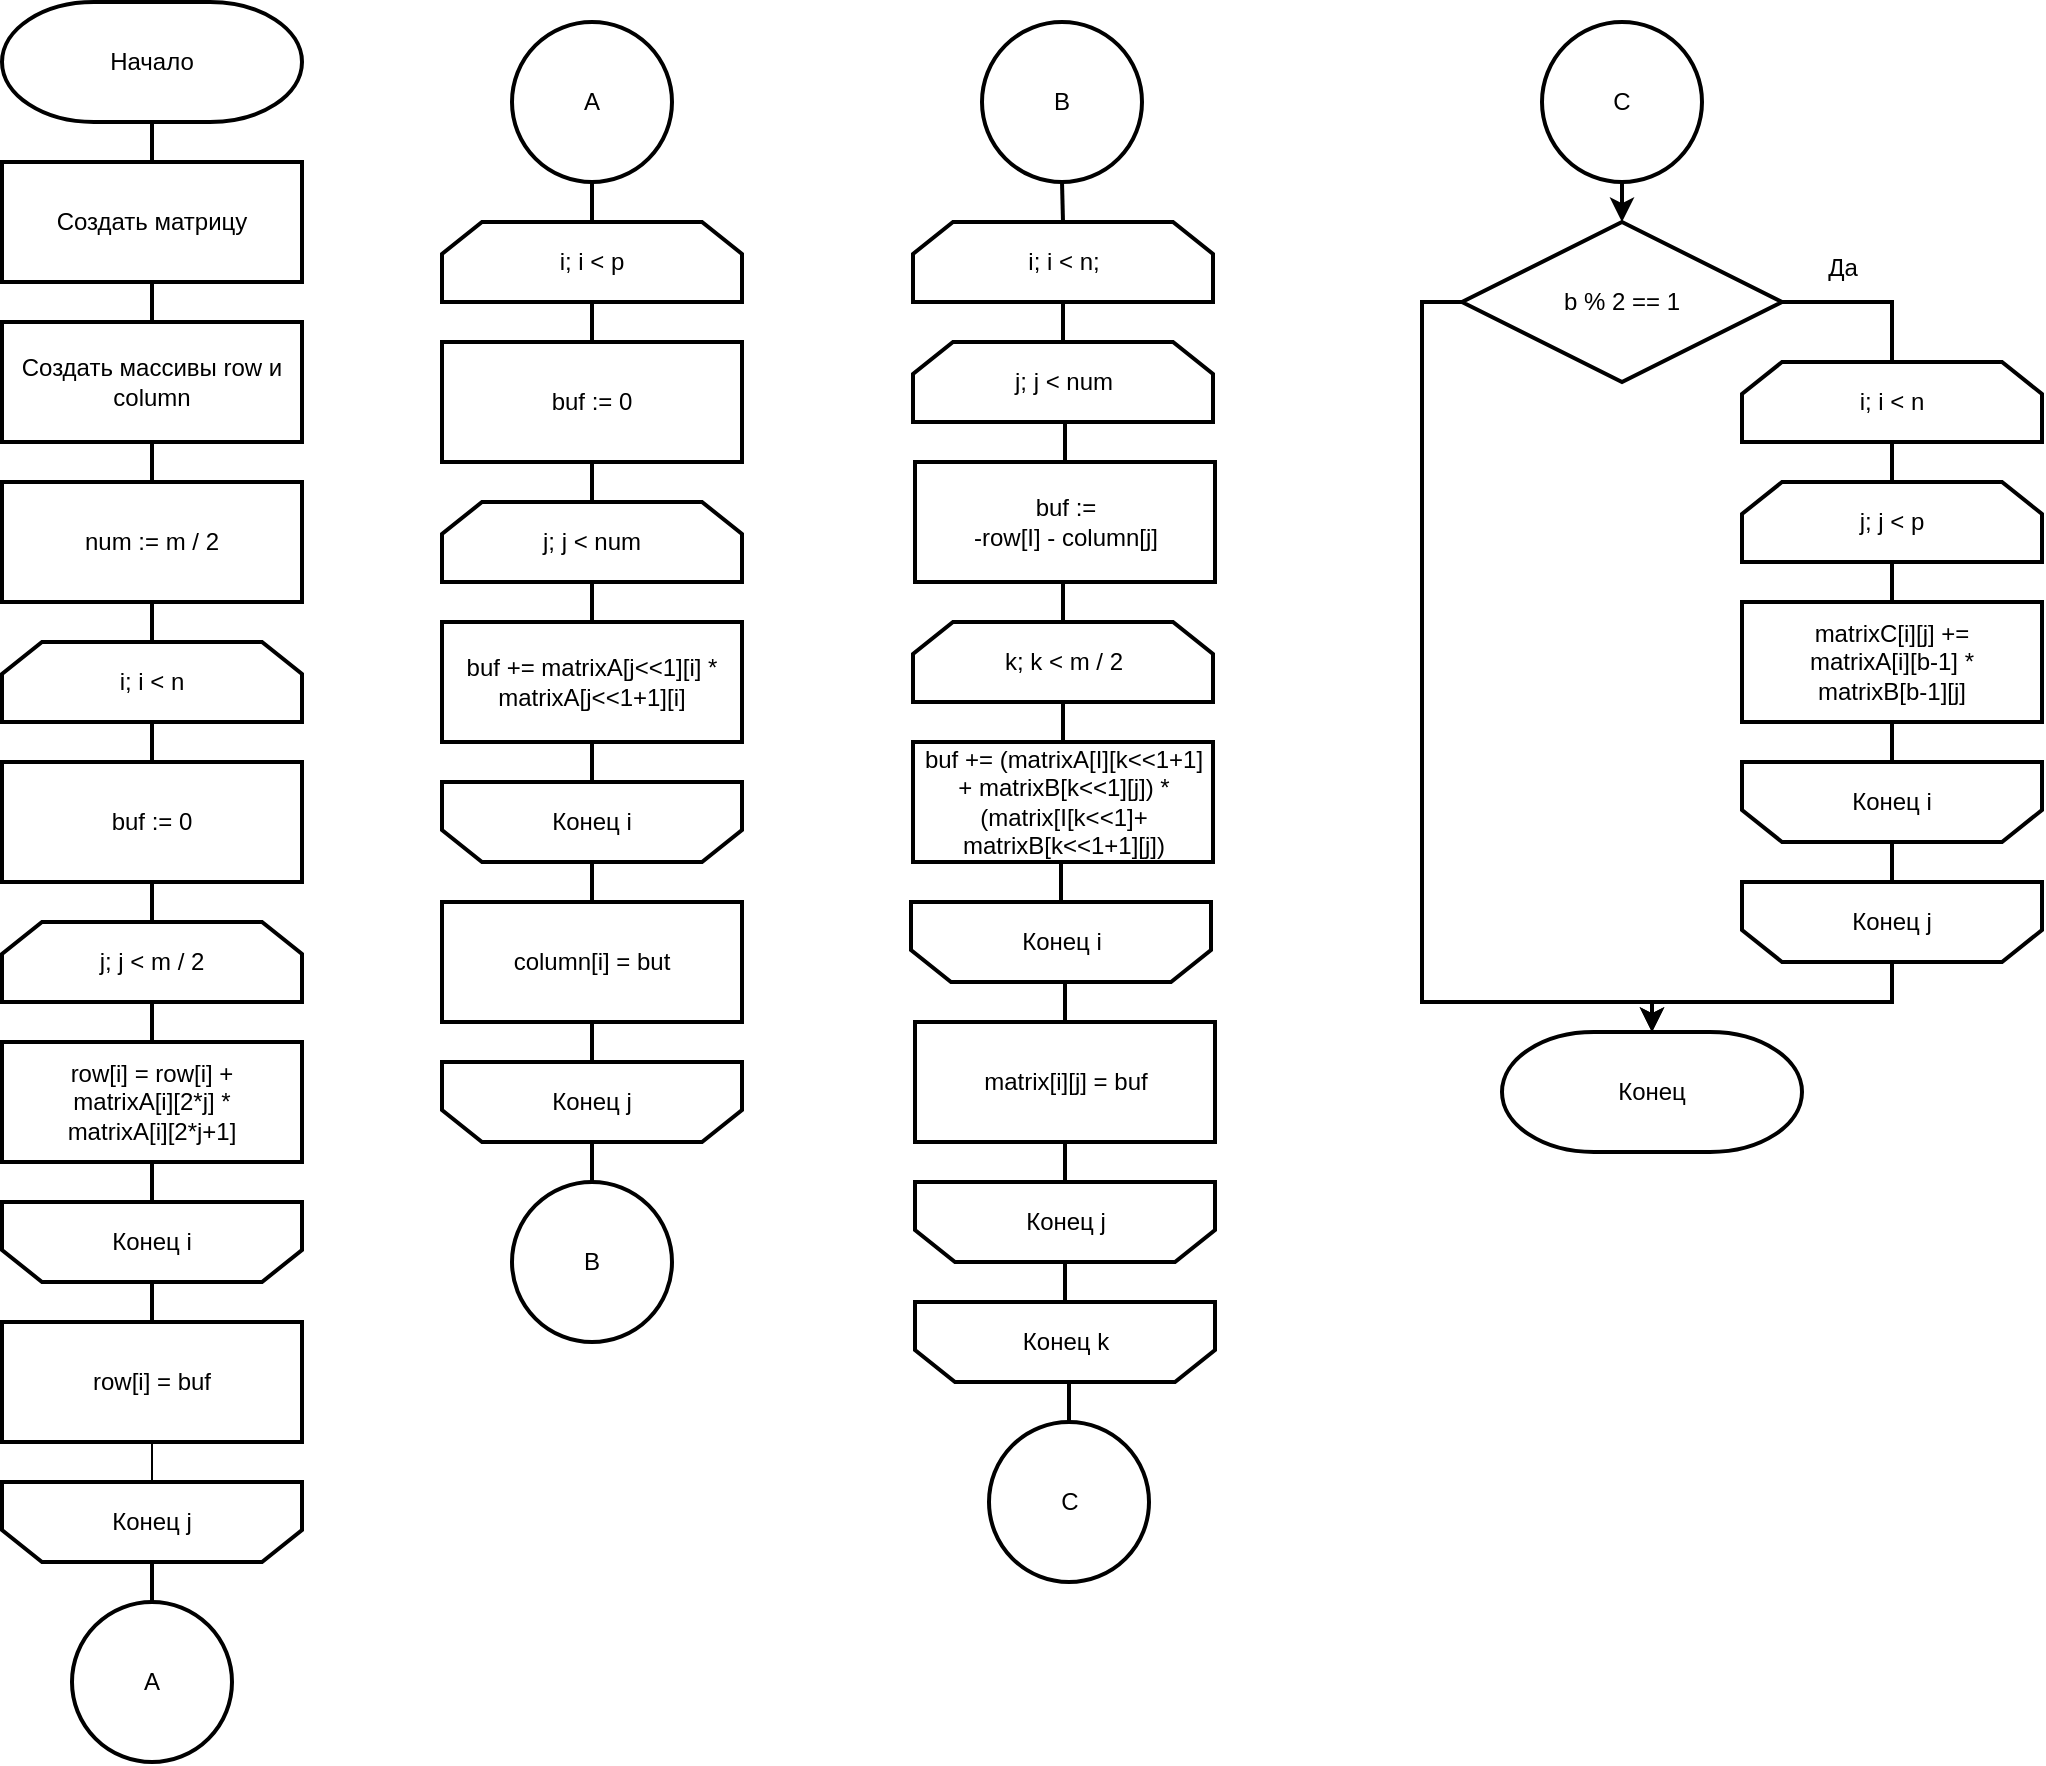 <mxfile version="22.0.4" type="device" pages="2">
  <diagram name="Страница — 1" id="lgNDZ0wdkI5kgA9vRSe-">
    <mxGraphModel dx="1434" dy="827" grid="1" gridSize="10" guides="1" tooltips="1" connect="1" arrows="1" fold="1" page="1" pageScale="1" pageWidth="827" pageHeight="1169" math="0" shadow="0">
      <root>
        <mxCell id="0" />
        <mxCell id="1" parent="0" />
        <mxCell id="uaQCjDi354DGA-Pl37JJ-1" style="edgeStyle=orthogonalEdgeStyle;rounded=0;orthogonalLoop=1;jettySize=auto;html=1;exitX=0.5;exitY=1;exitDx=0;exitDy=0;exitPerimeter=0;entryX=0.5;entryY=0;entryDx=0;entryDy=0;strokeWidth=2;endArrow=none;endFill=0;" parent="1" source="uaQCjDi354DGA-Pl37JJ-2" target="uaQCjDi354DGA-Pl37JJ-4" edge="1">
          <mxGeometry relative="1" as="geometry" />
        </mxCell>
        <mxCell id="uaQCjDi354DGA-Pl37JJ-2" value="Начало" style="strokeWidth=2;html=1;shape=mxgraph.flowchart.terminator;whiteSpace=wrap;" parent="1" vertex="1">
          <mxGeometry x="90" y="80" width="150" height="60" as="geometry" />
        </mxCell>
        <mxCell id="uaQCjDi354DGA-Pl37JJ-3" style="edgeStyle=orthogonalEdgeStyle;rounded=0;orthogonalLoop=1;jettySize=auto;html=1;exitX=0.5;exitY=1;exitDx=0;exitDy=0;entryX=0.5;entryY=0;entryDx=0;entryDy=0;strokeWidth=2;endArrow=none;endFill=0;" parent="1" source="uaQCjDi354DGA-Pl37JJ-4" target="uaQCjDi354DGA-Pl37JJ-6" edge="1">
          <mxGeometry relative="1" as="geometry" />
        </mxCell>
        <mxCell id="uaQCjDi354DGA-Pl37JJ-4" value="Создать матрицу" style="rounded=0;whiteSpace=wrap;html=1;strokeWidth=2;" parent="1" vertex="1">
          <mxGeometry x="90" y="160" width="150" height="60" as="geometry" />
        </mxCell>
        <mxCell id="uaQCjDi354DGA-Pl37JJ-5" style="edgeStyle=orthogonalEdgeStyle;rounded=0;orthogonalLoop=1;jettySize=auto;html=1;exitX=0.5;exitY=1;exitDx=0;exitDy=0;endArrow=none;endFill=0;strokeWidth=2;" parent="1" source="uaQCjDi354DGA-Pl37JJ-6" target="uaQCjDi354DGA-Pl37JJ-64" edge="1">
          <mxGeometry relative="1" as="geometry" />
        </mxCell>
        <mxCell id="uaQCjDi354DGA-Pl37JJ-6" value="Создать массивы row и column" style="rounded=0;whiteSpace=wrap;html=1;strokeWidth=2;" parent="1" vertex="1">
          <mxGeometry x="90" y="240" width="150" height="60" as="geometry" />
        </mxCell>
        <mxCell id="nJ97aB8t-enV-p9hUTF5-1" style="edgeStyle=orthogonalEdgeStyle;rounded=0;orthogonalLoop=1;jettySize=auto;html=1;exitX=0.5;exitY=1;exitDx=0;exitDy=0;strokeWidth=2;endArrow=none;endFill=0;" edge="1" parent="1" source="uaQCjDi354DGA-Pl37JJ-7" target="uaQCjDi354DGA-Pl37JJ-70">
          <mxGeometry relative="1" as="geometry" />
        </mxCell>
        <mxCell id="uaQCjDi354DGA-Pl37JJ-7" value="i; i &amp;lt; n" style="shape=loopLimit;whiteSpace=wrap;html=1;strokeWidth=2;" parent="1" vertex="1">
          <mxGeometry x="90" y="400" width="150" height="40" as="geometry" />
        </mxCell>
        <mxCell id="uaQCjDi354DGA-Pl37JJ-8" style="edgeStyle=orthogonalEdgeStyle;rounded=0;orthogonalLoop=1;jettySize=auto;html=1;exitX=0.5;exitY=1;exitDx=0;exitDy=0;entryX=0.5;entryY=0;entryDx=0;entryDy=0;strokeWidth=2;endArrow=none;endFill=0;" parent="1" source="uaQCjDi354DGA-Pl37JJ-9" target="uaQCjDi354DGA-Pl37JJ-11" edge="1">
          <mxGeometry relative="1" as="geometry" />
        </mxCell>
        <mxCell id="uaQCjDi354DGA-Pl37JJ-9" value="j; j &amp;lt; m / 2" style="shape=loopLimit;whiteSpace=wrap;html=1;strokeWidth=2;" parent="1" vertex="1">
          <mxGeometry x="90" y="540" width="150" height="40" as="geometry" />
        </mxCell>
        <mxCell id="uaQCjDi354DGA-Pl37JJ-10" style="edgeStyle=orthogonalEdgeStyle;rounded=0;orthogonalLoop=1;jettySize=auto;html=1;exitX=0.5;exitY=1;exitDx=0;exitDy=0;entryX=0.5;entryY=1;entryDx=0;entryDy=0;strokeWidth=2;endArrow=none;endFill=0;" parent="1" source="uaQCjDi354DGA-Pl37JJ-11" target="uaQCjDi354DGA-Pl37JJ-13" edge="1">
          <mxGeometry relative="1" as="geometry" />
        </mxCell>
        <mxCell id="uaQCjDi354DGA-Pl37JJ-11" value="row[i] = row[i] + &lt;br&gt;matrixA[i][2*j] * &lt;br&gt;matrixA[i][2*j+1]" style="rounded=0;whiteSpace=wrap;html=1;strokeWidth=2;" parent="1" vertex="1">
          <mxGeometry x="90" y="600" width="150" height="60" as="geometry" />
        </mxCell>
        <mxCell id="uaQCjDi354DGA-Pl37JJ-12" style="edgeStyle=orthogonalEdgeStyle;rounded=0;orthogonalLoop=1;jettySize=auto;html=1;exitX=0.5;exitY=0;exitDx=0;exitDy=0;entryX=0.5;entryY=0;entryDx=0;entryDy=0;endArrow=none;endFill=0;strokeWidth=2;" parent="1" source="uaQCjDi354DGA-Pl37JJ-13" target="uaQCjDi354DGA-Pl37JJ-72" edge="1">
          <mxGeometry relative="1" as="geometry" />
        </mxCell>
        <mxCell id="uaQCjDi354DGA-Pl37JJ-13" value="Конец i" style="shape=loopLimit;whiteSpace=wrap;html=1;direction=west;strokeWidth=2;" parent="1" vertex="1">
          <mxGeometry x="90" y="680" width="150" height="40" as="geometry" />
        </mxCell>
        <mxCell id="uaQCjDi354DGA-Pl37JJ-14" style="edgeStyle=orthogonalEdgeStyle;rounded=0;orthogonalLoop=1;jettySize=auto;html=1;exitX=0.5;exitY=0;exitDx=0;exitDy=0;entryX=0.5;entryY=0;entryDx=0;entryDy=0;strokeWidth=2;endArrow=none;endFill=0;" parent="1" source="uaQCjDi354DGA-Pl37JJ-15" target="uaQCjDi354DGA-Pl37JJ-16" edge="1">
          <mxGeometry relative="1" as="geometry" />
        </mxCell>
        <mxCell id="uaQCjDi354DGA-Pl37JJ-15" value="Конец j" style="shape=loopLimit;whiteSpace=wrap;html=1;direction=west;strokeWidth=2;" parent="1" vertex="1">
          <mxGeometry x="90" y="820" width="150" height="40" as="geometry" />
        </mxCell>
        <mxCell id="uaQCjDi354DGA-Pl37JJ-16" value="A" style="ellipse;whiteSpace=wrap;html=1;aspect=fixed;strokeWidth=2;" parent="1" vertex="1">
          <mxGeometry x="125" y="880" width="80" height="80" as="geometry" />
        </mxCell>
        <mxCell id="uaQCjDi354DGA-Pl37JJ-17" style="edgeStyle=orthogonalEdgeStyle;rounded=0;orthogonalLoop=1;jettySize=auto;html=1;exitX=0.5;exitY=1;exitDx=0;exitDy=0;entryX=0.5;entryY=0;entryDx=0;entryDy=0;strokeWidth=2;endArrow=none;endFill=0;" parent="1" source="uaQCjDi354DGA-Pl37JJ-18" target="uaQCjDi354DGA-Pl37JJ-19" edge="1">
          <mxGeometry relative="1" as="geometry" />
        </mxCell>
        <mxCell id="uaQCjDi354DGA-Pl37JJ-18" value="A" style="ellipse;whiteSpace=wrap;html=1;aspect=fixed;strokeWidth=2;" parent="1" vertex="1">
          <mxGeometry x="345" y="90" width="80" height="80" as="geometry" />
        </mxCell>
        <mxCell id="nJ97aB8t-enV-p9hUTF5-3" style="edgeStyle=orthogonalEdgeStyle;rounded=0;orthogonalLoop=1;jettySize=auto;html=1;exitX=0.5;exitY=1;exitDx=0;exitDy=0;entryX=0.5;entryY=0;entryDx=0;entryDy=0;endArrow=none;endFill=0;strokeWidth=2;" edge="1" parent="1" source="uaQCjDi354DGA-Pl37JJ-19" target="uaQCjDi354DGA-Pl37JJ-66">
          <mxGeometry relative="1" as="geometry" />
        </mxCell>
        <mxCell id="uaQCjDi354DGA-Pl37JJ-19" value="i; i &amp;lt; p" style="shape=loopLimit;whiteSpace=wrap;html=1;strokeWidth=2;" parent="1" vertex="1">
          <mxGeometry x="310" y="190" width="150" height="40" as="geometry" />
        </mxCell>
        <mxCell id="uaQCjDi354DGA-Pl37JJ-20" style="edgeStyle=orthogonalEdgeStyle;rounded=0;orthogonalLoop=1;jettySize=auto;html=1;exitX=0.5;exitY=1;exitDx=0;exitDy=0;entryX=0.5;entryY=0;entryDx=0;entryDy=0;strokeWidth=2;endArrow=none;endFill=0;" parent="1" source="uaQCjDi354DGA-Pl37JJ-21" target="uaQCjDi354DGA-Pl37JJ-23" edge="1">
          <mxGeometry relative="1" as="geometry" />
        </mxCell>
        <mxCell id="uaQCjDi354DGA-Pl37JJ-21" value="j; j &amp;lt; num" style="shape=loopLimit;whiteSpace=wrap;html=1;strokeWidth=2;" parent="1" vertex="1">
          <mxGeometry x="310" y="330" width="150" height="40" as="geometry" />
        </mxCell>
        <mxCell id="uaQCjDi354DGA-Pl37JJ-22" style="edgeStyle=orthogonalEdgeStyle;rounded=0;orthogonalLoop=1;jettySize=auto;html=1;exitX=0.5;exitY=1;exitDx=0;exitDy=0;entryX=0.5;entryY=1;entryDx=0;entryDy=0;strokeWidth=2;endArrow=none;endFill=0;" parent="1" source="uaQCjDi354DGA-Pl37JJ-23" target="uaQCjDi354DGA-Pl37JJ-25" edge="1">
          <mxGeometry relative="1" as="geometry" />
        </mxCell>
        <mxCell id="uaQCjDi354DGA-Pl37JJ-23" value="buf += matrixA[j&amp;lt;&amp;lt;1][i] *&lt;br&gt;matrixA[j&amp;lt;&amp;lt;1+1][i]" style="rounded=0;whiteSpace=wrap;html=1;strokeWidth=2;" parent="1" vertex="1">
          <mxGeometry x="310" y="390" width="150" height="60" as="geometry" />
        </mxCell>
        <mxCell id="uaQCjDi354DGA-Pl37JJ-24" style="edgeStyle=orthogonalEdgeStyle;rounded=0;orthogonalLoop=1;jettySize=auto;html=1;exitX=0.5;exitY=0;exitDx=0;exitDy=0;entryX=0.5;entryY=0;entryDx=0;entryDy=0;strokeWidth=2;endArrow=none;endFill=0;" parent="1" source="uaQCjDi354DGA-Pl37JJ-25" target="uaQCjDi354DGA-Pl37JJ-68" edge="1">
          <mxGeometry relative="1" as="geometry" />
        </mxCell>
        <mxCell id="uaQCjDi354DGA-Pl37JJ-25" value="Конец i" style="shape=loopLimit;whiteSpace=wrap;html=1;direction=west;strokeWidth=2;" parent="1" vertex="1">
          <mxGeometry x="310" y="470" width="150" height="40" as="geometry" />
        </mxCell>
        <mxCell id="uaQCjDi354DGA-Pl37JJ-26" style="edgeStyle=orthogonalEdgeStyle;rounded=0;orthogonalLoop=1;jettySize=auto;html=1;exitX=0.5;exitY=0;exitDx=0;exitDy=0;strokeWidth=2;endArrow=none;endFill=0;" parent="1" source="uaQCjDi354DGA-Pl37JJ-27" target="uaQCjDi354DGA-Pl37JJ-28" edge="1">
          <mxGeometry relative="1" as="geometry" />
        </mxCell>
        <mxCell id="uaQCjDi354DGA-Pl37JJ-27" value="Конец j" style="shape=loopLimit;whiteSpace=wrap;html=1;direction=west;strokeWidth=2;" parent="1" vertex="1">
          <mxGeometry x="310" y="610" width="150" height="40" as="geometry" />
        </mxCell>
        <mxCell id="uaQCjDi354DGA-Pl37JJ-28" value="B" style="ellipse;whiteSpace=wrap;html=1;aspect=fixed;strokeWidth=2;" parent="1" vertex="1">
          <mxGeometry x="345" y="670" width="80" height="80" as="geometry" />
        </mxCell>
        <mxCell id="uaQCjDi354DGA-Pl37JJ-29" style="edgeStyle=orthogonalEdgeStyle;rounded=0;orthogonalLoop=1;jettySize=auto;html=1;exitX=0.5;exitY=1;exitDx=0;exitDy=0;entryX=0.5;entryY=0;entryDx=0;entryDy=0;strokeWidth=2;endArrow=none;endFill=0;" parent="1" source="uaQCjDi354DGA-Pl37JJ-30" target="uaQCjDi354DGA-Pl37JJ-32" edge="1">
          <mxGeometry relative="1" as="geometry" />
        </mxCell>
        <mxCell id="uaQCjDi354DGA-Pl37JJ-30" value="B" style="ellipse;whiteSpace=wrap;html=1;aspect=fixed;strokeWidth=2;" parent="1" vertex="1">
          <mxGeometry x="580" y="90" width="80" height="80" as="geometry" />
        </mxCell>
        <mxCell id="uaQCjDi354DGA-Pl37JJ-31" style="edgeStyle=orthogonalEdgeStyle;rounded=0;orthogonalLoop=1;jettySize=auto;html=1;exitX=0.5;exitY=1;exitDx=0;exitDy=0;entryX=0.5;entryY=0;entryDx=0;entryDy=0;strokeWidth=2;endArrow=none;endFill=0;" parent="1" source="uaQCjDi354DGA-Pl37JJ-32" target="uaQCjDi354DGA-Pl37JJ-33" edge="1">
          <mxGeometry relative="1" as="geometry" />
        </mxCell>
        <mxCell id="uaQCjDi354DGA-Pl37JJ-32" value="i; i &amp;lt; n;" style="shape=loopLimit;whiteSpace=wrap;html=1;strokeWidth=2;" parent="1" vertex="1">
          <mxGeometry x="545.5" y="190" width="150" height="40" as="geometry" />
        </mxCell>
        <mxCell id="nJ97aB8t-enV-p9hUTF5-2" style="edgeStyle=orthogonalEdgeStyle;rounded=0;orthogonalLoop=1;jettySize=auto;html=1;exitX=0.5;exitY=1;exitDx=0;exitDy=0;entryX=0.5;entryY=0;entryDx=0;entryDy=0;strokeWidth=2;endArrow=none;endFill=0;" edge="1" parent="1" source="uaQCjDi354DGA-Pl37JJ-33" target="uaQCjDi354DGA-Pl37JJ-45">
          <mxGeometry relative="1" as="geometry" />
        </mxCell>
        <mxCell id="uaQCjDi354DGA-Pl37JJ-33" value="j; j &amp;lt; num" style="shape=loopLimit;whiteSpace=wrap;html=1;strokeWidth=2;" parent="1" vertex="1">
          <mxGeometry x="545.5" y="250" width="150" height="40" as="geometry" />
        </mxCell>
        <mxCell id="uaQCjDi354DGA-Pl37JJ-34" style="edgeStyle=orthogonalEdgeStyle;rounded=0;orthogonalLoop=1;jettySize=auto;html=1;exitX=0.5;exitY=1;exitDx=0;exitDy=0;entryX=0.5;entryY=0;entryDx=0;entryDy=0;strokeWidth=2;endArrow=none;endFill=0;" parent="1" source="uaQCjDi354DGA-Pl37JJ-35" target="uaQCjDi354DGA-Pl37JJ-37" edge="1">
          <mxGeometry relative="1" as="geometry" />
        </mxCell>
        <mxCell id="uaQCjDi354DGA-Pl37JJ-35" value="k; k &amp;lt; m / 2" style="shape=loopLimit;whiteSpace=wrap;html=1;strokeWidth=2;" parent="1" vertex="1">
          <mxGeometry x="545.5" y="390" width="150" height="40" as="geometry" />
        </mxCell>
        <mxCell id="uaQCjDi354DGA-Pl37JJ-36" style="edgeStyle=orthogonalEdgeStyle;rounded=0;orthogonalLoop=1;jettySize=auto;html=1;exitX=0.5;exitY=1;exitDx=0;exitDy=0;entryX=0.5;entryY=1;entryDx=0;entryDy=0;strokeWidth=2;endArrow=none;endFill=0;" parent="1" source="uaQCjDi354DGA-Pl37JJ-37" target="uaQCjDi354DGA-Pl37JJ-39" edge="1">
          <mxGeometry relative="1" as="geometry" />
        </mxCell>
        <mxCell id="uaQCjDi354DGA-Pl37JJ-37" value="buf += (matrixA[I][k&amp;lt;&amp;lt;1+1]&lt;br&gt;+ matrixB[k&amp;lt;&amp;lt;1][j]) * &lt;br&gt;(matrix[I[k&amp;lt;&amp;lt;1]+&lt;br&gt;matrixB[k&amp;lt;&amp;lt;1+1][j])" style="rounded=0;whiteSpace=wrap;html=1;strokeWidth=2;" parent="1" vertex="1">
          <mxGeometry x="545.5" y="450" width="150" height="60" as="geometry" />
        </mxCell>
        <mxCell id="uaQCjDi354DGA-Pl37JJ-38" style="edgeStyle=orthogonalEdgeStyle;rounded=0;orthogonalLoop=1;jettySize=auto;html=1;exitX=0.5;exitY=0;exitDx=0;exitDy=0;entryX=0.5;entryY=0;entryDx=0;entryDy=0;endArrow=none;endFill=0;strokeWidth=2;" parent="1" source="uaQCjDi354DGA-Pl37JJ-39" target="uaQCjDi354DGA-Pl37JJ-74" edge="1">
          <mxGeometry relative="1" as="geometry" />
        </mxCell>
        <mxCell id="uaQCjDi354DGA-Pl37JJ-39" value="Конец i" style="shape=loopLimit;whiteSpace=wrap;html=1;direction=west;strokeWidth=2;" parent="1" vertex="1">
          <mxGeometry x="544.5" y="530" width="150" height="40" as="geometry" />
        </mxCell>
        <mxCell id="uaQCjDi354DGA-Pl37JJ-40" style="edgeStyle=orthogonalEdgeStyle;rounded=0;orthogonalLoop=1;jettySize=auto;html=1;exitX=0.5;exitY=0;exitDx=0;exitDy=0;entryX=0.5;entryY=1;entryDx=0;entryDy=0;strokeWidth=2;endArrow=none;endFill=0;" parent="1" source="uaQCjDi354DGA-Pl37JJ-41" target="uaQCjDi354DGA-Pl37JJ-43" edge="1">
          <mxGeometry relative="1" as="geometry" />
        </mxCell>
        <mxCell id="uaQCjDi354DGA-Pl37JJ-41" value="Конец j" style="shape=loopLimit;whiteSpace=wrap;html=1;direction=west;strokeWidth=2;" parent="1" vertex="1">
          <mxGeometry x="546.5" y="670" width="150" height="40" as="geometry" />
        </mxCell>
        <mxCell id="uaQCjDi354DGA-Pl37JJ-42" style="edgeStyle=orthogonalEdgeStyle;rounded=0;orthogonalLoop=1;jettySize=auto;html=1;exitX=0.5;exitY=0;exitDx=0;exitDy=0;entryX=0.5;entryY=0;entryDx=0;entryDy=0;strokeWidth=2;endArrow=none;endFill=0;" parent="1" source="uaQCjDi354DGA-Pl37JJ-43" target="uaQCjDi354DGA-Pl37JJ-46" edge="1">
          <mxGeometry relative="1" as="geometry" />
        </mxCell>
        <mxCell id="uaQCjDi354DGA-Pl37JJ-43" value="Конец k" style="shape=loopLimit;whiteSpace=wrap;html=1;direction=west;strokeWidth=2;" parent="1" vertex="1">
          <mxGeometry x="546.5" y="730" width="150" height="40" as="geometry" />
        </mxCell>
        <mxCell id="uaQCjDi354DGA-Pl37JJ-44" style="edgeStyle=orthogonalEdgeStyle;rounded=0;orthogonalLoop=1;jettySize=auto;html=1;exitX=0.5;exitY=1;exitDx=0;exitDy=0;entryX=0.5;entryY=0;entryDx=0;entryDy=0;strokeWidth=2;endArrow=none;endFill=0;" parent="1" source="uaQCjDi354DGA-Pl37JJ-45" target="uaQCjDi354DGA-Pl37JJ-35" edge="1">
          <mxGeometry relative="1" as="geometry" />
        </mxCell>
        <mxCell id="uaQCjDi354DGA-Pl37JJ-45" value="buf := &lt;br&gt;-row[I] - column[j]" style="rounded=0;whiteSpace=wrap;html=1;strokeWidth=2;" parent="1" vertex="1">
          <mxGeometry x="546.5" y="310" width="150" height="60" as="geometry" />
        </mxCell>
        <mxCell id="uaQCjDi354DGA-Pl37JJ-46" value="C" style="ellipse;whiteSpace=wrap;html=1;aspect=fixed;strokeWidth=2;" parent="1" vertex="1">
          <mxGeometry x="583.5" y="790" width="80" height="80" as="geometry" />
        </mxCell>
        <mxCell id="uaQCjDi354DGA-Pl37JJ-47" style="edgeStyle=orthogonalEdgeStyle;rounded=0;orthogonalLoop=1;jettySize=auto;html=1;exitX=0.5;exitY=1;exitDx=0;exitDy=0;entryX=0.5;entryY=0;entryDx=0;entryDy=0;strokeWidth=2;" parent="1" source="uaQCjDi354DGA-Pl37JJ-48" target="uaQCjDi354DGA-Pl37JJ-50" edge="1">
          <mxGeometry relative="1" as="geometry" />
        </mxCell>
        <mxCell id="uaQCjDi354DGA-Pl37JJ-48" value="C" style="ellipse;whiteSpace=wrap;html=1;aspect=fixed;strokeWidth=2;" parent="1" vertex="1">
          <mxGeometry x="860" y="90" width="80" height="80" as="geometry" />
        </mxCell>
        <mxCell id="uaQCjDi354DGA-Pl37JJ-49" style="edgeStyle=orthogonalEdgeStyle;rounded=0;orthogonalLoop=1;jettySize=auto;html=1;exitX=1;exitY=0.5;exitDx=0;exitDy=0;entryX=0.5;entryY=0;entryDx=0;entryDy=0;strokeWidth=2;endArrow=none;endFill=0;" parent="1" source="uaQCjDi354DGA-Pl37JJ-50" target="uaQCjDi354DGA-Pl37JJ-52" edge="1">
          <mxGeometry relative="1" as="geometry" />
        </mxCell>
        <mxCell id="uaQCjDi354DGA-Pl37JJ-50" value="b % 2 == 1" style="rhombus;whiteSpace=wrap;html=1;strokeWidth=2;" parent="1" vertex="1">
          <mxGeometry x="820" y="190" width="160" height="80" as="geometry" />
        </mxCell>
        <mxCell id="uaQCjDi354DGA-Pl37JJ-51" style="edgeStyle=orthogonalEdgeStyle;rounded=0;orthogonalLoop=1;jettySize=auto;html=1;exitX=0.5;exitY=1;exitDx=0;exitDy=0;entryX=0.5;entryY=0;entryDx=0;entryDy=0;strokeWidth=2;endArrow=none;endFill=0;" parent="1" source="uaQCjDi354DGA-Pl37JJ-52" target="uaQCjDi354DGA-Pl37JJ-54" edge="1">
          <mxGeometry relative="1" as="geometry" />
        </mxCell>
        <mxCell id="uaQCjDi354DGA-Pl37JJ-52" value="i; i &amp;lt; n" style="shape=loopLimit;whiteSpace=wrap;html=1;strokeWidth=2;" parent="1" vertex="1">
          <mxGeometry x="960" y="260" width="150" height="40" as="geometry" />
        </mxCell>
        <mxCell id="uaQCjDi354DGA-Pl37JJ-53" style="edgeStyle=orthogonalEdgeStyle;rounded=0;orthogonalLoop=1;jettySize=auto;html=1;exitX=0.5;exitY=1;exitDx=0;exitDy=0;entryX=0.5;entryY=0;entryDx=0;entryDy=0;strokeWidth=2;endArrow=none;endFill=0;" parent="1" source="uaQCjDi354DGA-Pl37JJ-54" target="uaQCjDi354DGA-Pl37JJ-56" edge="1">
          <mxGeometry relative="1" as="geometry" />
        </mxCell>
        <mxCell id="uaQCjDi354DGA-Pl37JJ-54" value="j; j &amp;lt; p" style="shape=loopLimit;whiteSpace=wrap;html=1;strokeWidth=2;" parent="1" vertex="1">
          <mxGeometry x="960" y="320" width="150" height="40" as="geometry" />
        </mxCell>
        <mxCell id="uaQCjDi354DGA-Pl37JJ-55" style="edgeStyle=orthogonalEdgeStyle;rounded=0;orthogonalLoop=1;jettySize=auto;html=1;exitX=0.5;exitY=1;exitDx=0;exitDy=0;entryX=0.5;entryY=1;entryDx=0;entryDy=0;strokeWidth=2;endArrow=none;endFill=0;" parent="1" source="uaQCjDi354DGA-Pl37JJ-56" target="uaQCjDi354DGA-Pl37JJ-58" edge="1">
          <mxGeometry relative="1" as="geometry" />
        </mxCell>
        <mxCell id="uaQCjDi354DGA-Pl37JJ-56" value="matrixC[i][j] += &lt;br&gt;matrixA[i][b-1] * &lt;br&gt;matrixB[b-1][j]" style="rounded=0;whiteSpace=wrap;html=1;strokeWidth=2;" parent="1" vertex="1">
          <mxGeometry x="960" y="380" width="150" height="60" as="geometry" />
        </mxCell>
        <mxCell id="uaQCjDi354DGA-Pl37JJ-57" style="edgeStyle=orthogonalEdgeStyle;rounded=0;orthogonalLoop=1;jettySize=auto;html=1;exitX=0.5;exitY=0;exitDx=0;exitDy=0;entryX=0.5;entryY=1;entryDx=0;entryDy=0;strokeWidth=2;endArrow=none;endFill=0;" parent="1" source="uaQCjDi354DGA-Pl37JJ-58" target="uaQCjDi354DGA-Pl37JJ-59" edge="1">
          <mxGeometry relative="1" as="geometry" />
        </mxCell>
        <mxCell id="uaQCjDi354DGA-Pl37JJ-58" value="Конец i" style="shape=loopLimit;whiteSpace=wrap;html=1;direction=west;strokeWidth=2;" parent="1" vertex="1">
          <mxGeometry x="960" y="460" width="150" height="40" as="geometry" />
        </mxCell>
        <mxCell id="uaQCjDi354DGA-Pl37JJ-59" value="Конец j" style="shape=loopLimit;whiteSpace=wrap;html=1;direction=west;strokeWidth=2;" parent="1" vertex="1">
          <mxGeometry x="960" y="520" width="150" height="40" as="geometry" />
        </mxCell>
        <mxCell id="uaQCjDi354DGA-Pl37JJ-60" value="Конец" style="strokeWidth=2;html=1;shape=mxgraph.flowchart.terminator;whiteSpace=wrap;" parent="1" vertex="1">
          <mxGeometry x="840" y="595" width="150" height="60" as="geometry" />
        </mxCell>
        <mxCell id="uaQCjDi354DGA-Pl37JJ-61" style="edgeStyle=orthogonalEdgeStyle;rounded=0;orthogonalLoop=1;jettySize=auto;html=1;exitX=0;exitY=0.5;exitDx=0;exitDy=0;entryX=0.5;entryY=0;entryDx=0;entryDy=0;entryPerimeter=0;strokeWidth=2;" parent="1" source="uaQCjDi354DGA-Pl37JJ-50" target="uaQCjDi354DGA-Pl37JJ-60" edge="1">
          <mxGeometry relative="1" as="geometry">
            <Array as="points">
              <mxPoint x="800" y="230" />
              <mxPoint x="800" y="580" />
              <mxPoint x="915" y="580" />
            </Array>
          </mxGeometry>
        </mxCell>
        <mxCell id="uaQCjDi354DGA-Pl37JJ-62" style="edgeStyle=orthogonalEdgeStyle;rounded=0;orthogonalLoop=1;jettySize=auto;html=1;exitX=0.5;exitY=0;exitDx=0;exitDy=0;entryX=0.5;entryY=0;entryDx=0;entryDy=0;entryPerimeter=0;strokeWidth=2;" parent="1" source="uaQCjDi354DGA-Pl37JJ-59" target="uaQCjDi354DGA-Pl37JJ-60" edge="1">
          <mxGeometry relative="1" as="geometry">
            <Array as="points">
              <mxPoint x="1035" y="580" />
              <mxPoint x="915" y="580" />
            </Array>
          </mxGeometry>
        </mxCell>
        <mxCell id="uaQCjDi354DGA-Pl37JJ-63" style="edgeStyle=orthogonalEdgeStyle;rounded=0;orthogonalLoop=1;jettySize=auto;html=1;exitX=0.5;exitY=1;exitDx=0;exitDy=0;strokeWidth=2;endArrow=none;endFill=0;" parent="1" source="uaQCjDi354DGA-Pl37JJ-64" target="uaQCjDi354DGA-Pl37JJ-7" edge="1">
          <mxGeometry relative="1" as="geometry" />
        </mxCell>
        <mxCell id="uaQCjDi354DGA-Pl37JJ-64" value="num := m / 2" style="rounded=0;whiteSpace=wrap;html=1;strokeWidth=2;" parent="1" vertex="1">
          <mxGeometry x="90" y="320" width="150" height="60" as="geometry" />
        </mxCell>
        <mxCell id="uaQCjDi354DGA-Pl37JJ-65" style="edgeStyle=orthogonalEdgeStyle;rounded=0;orthogonalLoop=1;jettySize=auto;html=1;exitX=0.5;exitY=1;exitDx=0;exitDy=0;entryX=0.5;entryY=0;entryDx=0;entryDy=0;strokeWidth=2;endArrow=none;endFill=0;" parent="1" source="uaQCjDi354DGA-Pl37JJ-66" target="uaQCjDi354DGA-Pl37JJ-21" edge="1">
          <mxGeometry relative="1" as="geometry" />
        </mxCell>
        <mxCell id="uaQCjDi354DGA-Pl37JJ-66" value="buf := 0" style="rounded=0;whiteSpace=wrap;html=1;strokeWidth=2;" parent="1" vertex="1">
          <mxGeometry x="310" y="250" width="150" height="60" as="geometry" />
        </mxCell>
        <mxCell id="uaQCjDi354DGA-Pl37JJ-67" style="edgeStyle=orthogonalEdgeStyle;rounded=0;orthogonalLoop=1;jettySize=auto;html=1;exitX=0.5;exitY=1;exitDx=0;exitDy=0;entryX=0.5;entryY=1;entryDx=0;entryDy=0;endArrow=none;endFill=0;strokeWidth=2;" parent="1" source="uaQCjDi354DGA-Pl37JJ-68" target="uaQCjDi354DGA-Pl37JJ-27" edge="1">
          <mxGeometry relative="1" as="geometry" />
        </mxCell>
        <mxCell id="uaQCjDi354DGA-Pl37JJ-68" value="column[i] = but" style="rounded=0;whiteSpace=wrap;html=1;strokeWidth=2;" parent="1" vertex="1">
          <mxGeometry x="310" y="530" width="150" height="60" as="geometry" />
        </mxCell>
        <mxCell id="uaQCjDi354DGA-Pl37JJ-69" style="edgeStyle=orthogonalEdgeStyle;rounded=0;orthogonalLoop=1;jettySize=auto;html=1;exitX=0.5;exitY=1;exitDx=0;exitDy=0;entryX=0.5;entryY=0;entryDx=0;entryDy=0;strokeWidth=2;endArrow=none;endFill=0;" parent="1" source="uaQCjDi354DGA-Pl37JJ-70" target="uaQCjDi354DGA-Pl37JJ-9" edge="1">
          <mxGeometry relative="1" as="geometry" />
        </mxCell>
        <mxCell id="uaQCjDi354DGA-Pl37JJ-70" value="buf := 0" style="rounded=0;whiteSpace=wrap;html=1;strokeWidth=2;" parent="1" vertex="1">
          <mxGeometry x="90" y="460" width="150" height="60" as="geometry" />
        </mxCell>
        <mxCell id="uaQCjDi354DGA-Pl37JJ-71" style="edgeStyle=orthogonalEdgeStyle;rounded=0;orthogonalLoop=1;jettySize=auto;html=1;exitX=0.5;exitY=1;exitDx=0;exitDy=0;entryX=0.5;entryY=1;entryDx=0;entryDy=0;endArrow=none;endFill=0;" parent="1" source="uaQCjDi354DGA-Pl37JJ-72" target="uaQCjDi354DGA-Pl37JJ-15" edge="1">
          <mxGeometry relative="1" as="geometry" />
        </mxCell>
        <mxCell id="uaQCjDi354DGA-Pl37JJ-72" value="row[i] = buf" style="rounded=0;whiteSpace=wrap;html=1;strokeWidth=2;" parent="1" vertex="1">
          <mxGeometry x="90" y="740" width="150" height="60" as="geometry" />
        </mxCell>
        <mxCell id="uaQCjDi354DGA-Pl37JJ-73" style="edgeStyle=orthogonalEdgeStyle;rounded=0;orthogonalLoop=1;jettySize=auto;html=1;exitX=0.5;exitY=1;exitDx=0;exitDy=0;endArrow=none;endFill=0;strokeWidth=2;" parent="1" source="uaQCjDi354DGA-Pl37JJ-74" target="uaQCjDi354DGA-Pl37JJ-41" edge="1">
          <mxGeometry relative="1" as="geometry" />
        </mxCell>
        <mxCell id="uaQCjDi354DGA-Pl37JJ-74" value="matrix[i][j] = buf" style="rounded=0;whiteSpace=wrap;html=1;strokeWidth=2;" parent="1" vertex="1">
          <mxGeometry x="546.5" y="590" width="150" height="60" as="geometry" />
        </mxCell>
        <mxCell id="nJ97aB8t-enV-p9hUTF5-4" value="Да" style="text;html=1;align=center;verticalAlign=middle;resizable=0;points=[];autosize=1;strokeColor=none;fillColor=none;" vertex="1" parent="1">
          <mxGeometry x="990" y="198" width="40" height="30" as="geometry" />
        </mxCell>
      </root>
    </mxGraphModel>
  </diagram>
  <diagram id="K_o5epSonUmFSogi1lFl" name="Страница — 2">
    <mxGraphModel dx="1687" dy="1006" grid="1" gridSize="10" guides="1" tooltips="1" connect="1" arrows="1" fold="1" page="1" pageScale="1" pageWidth="827" pageHeight="1169" math="0" shadow="0">
      <root>
        <mxCell id="0" />
        <mxCell id="1" parent="0" />
        <mxCell id="rhqXFfYzsjhxix-LafLV-1" style="edgeStyle=orthogonalEdgeStyle;rounded=0;orthogonalLoop=1;jettySize=auto;html=1;exitX=0.5;exitY=1;exitDx=0;exitDy=0;exitPerimeter=0;entryX=0.5;entryY=0;entryDx=0;entryDy=0;strokeWidth=2;" edge="1" parent="1" source="rhqXFfYzsjhxix-LafLV-2" target="rhqXFfYzsjhxix-LafLV-4">
          <mxGeometry relative="1" as="geometry" />
        </mxCell>
        <mxCell id="rhqXFfYzsjhxix-LafLV-2" value="Начало" style="strokeWidth=2;html=1;shape=mxgraph.flowchart.terminator;whiteSpace=wrap;" vertex="1" parent="1">
          <mxGeometry x="80" y="70" width="150" height="60" as="geometry" />
        </mxCell>
        <mxCell id="rhqXFfYzsjhxix-LafLV-3" style="edgeStyle=orthogonalEdgeStyle;rounded=0;orthogonalLoop=1;jettySize=auto;html=1;exitX=0.5;exitY=1;exitDx=0;exitDy=0;entryX=0.5;entryY=0;entryDx=0;entryDy=0;strokeWidth=2;" edge="1" parent="1" source="rhqXFfYzsjhxix-LafLV-4" target="rhqXFfYzsjhxix-LafLV-6">
          <mxGeometry relative="1" as="geometry" />
        </mxCell>
        <mxCell id="rhqXFfYzsjhxix-LafLV-4" value="Создать матрицу" style="rounded=0;whiteSpace=wrap;html=1;strokeWidth=2;" vertex="1" parent="1">
          <mxGeometry x="80" y="150" width="150" height="60" as="geometry" />
        </mxCell>
        <mxCell id="fE0-5cPxVQKURb7I_szb-10" style="edgeStyle=orthogonalEdgeStyle;rounded=0;orthogonalLoop=1;jettySize=auto;html=1;exitX=0.5;exitY=1;exitDx=0;exitDy=0;" edge="1" parent="1" source="rhqXFfYzsjhxix-LafLV-6" target="fE0-5cPxVQKURb7I_szb-1">
          <mxGeometry relative="1" as="geometry" />
        </mxCell>
        <mxCell id="rhqXFfYzsjhxix-LafLV-6" value="Создать массивы row и column" style="rounded=0;whiteSpace=wrap;html=1;strokeWidth=2;" vertex="1" parent="1">
          <mxGeometry x="80" y="230" width="150" height="60" as="geometry" />
        </mxCell>
        <mxCell id="rhqXFfYzsjhxix-LafLV-8" value="A&lt;br&gt;i := 0; i &amp;lt; n; i++" style="shape=loopLimit;whiteSpace=wrap;html=1;strokeWidth=2;" vertex="1" parent="1">
          <mxGeometry x="80" y="390" width="150" height="40" as="geometry" />
        </mxCell>
        <mxCell id="rhqXFfYzsjhxix-LafLV-9" style="edgeStyle=orthogonalEdgeStyle;rounded=0;orthogonalLoop=1;jettySize=auto;html=1;exitX=0.5;exitY=1;exitDx=0;exitDy=0;entryX=0.5;entryY=0;entryDx=0;entryDy=0;strokeWidth=2;" edge="1" parent="1" source="rhqXFfYzsjhxix-LafLV-10" target="rhqXFfYzsjhxix-LafLV-12">
          <mxGeometry relative="1" as="geometry" />
        </mxCell>
        <mxCell id="rhqXFfYzsjhxix-LafLV-10" value="B&lt;br&gt;j := 0; j &amp;lt; m / 2; j++" style="shape=loopLimit;whiteSpace=wrap;html=1;strokeWidth=2;" vertex="1" parent="1">
          <mxGeometry x="80" y="530" width="150" height="40" as="geometry" />
        </mxCell>
        <mxCell id="rhqXFfYzsjhxix-LafLV-11" style="edgeStyle=orthogonalEdgeStyle;rounded=0;orthogonalLoop=1;jettySize=auto;html=1;exitX=0.5;exitY=1;exitDx=0;exitDy=0;entryX=0.5;entryY=1;entryDx=0;entryDy=0;strokeWidth=2;" edge="1" parent="1" source="rhqXFfYzsjhxix-LafLV-12" target="rhqXFfYzsjhxix-LafLV-14">
          <mxGeometry relative="1" as="geometry" />
        </mxCell>
        <mxCell id="rhqXFfYzsjhxix-LafLV-12" value="row[i] = row[i] + &lt;br&gt;matrixA[i][2*j] * &lt;br&gt;matrixA[i][2*j+1]" style="rounded=0;whiteSpace=wrap;html=1;strokeWidth=2;" vertex="1" parent="1">
          <mxGeometry x="80" y="590" width="150" height="60" as="geometry" />
        </mxCell>
        <mxCell id="fE0-5cPxVQKURb7I_szb-15" style="edgeStyle=orthogonalEdgeStyle;rounded=0;orthogonalLoop=1;jettySize=auto;html=1;exitX=0.5;exitY=0;exitDx=0;exitDy=0;entryX=0.5;entryY=0;entryDx=0;entryDy=0;" edge="1" parent="1" source="rhqXFfYzsjhxix-LafLV-14" target="fE0-5cPxVQKURb7I_szb-13">
          <mxGeometry relative="1" as="geometry" />
        </mxCell>
        <mxCell id="rhqXFfYzsjhxix-LafLV-14" value="A" style="shape=loopLimit;whiteSpace=wrap;html=1;direction=west;strokeWidth=2;" vertex="1" parent="1">
          <mxGeometry x="80" y="670" width="150" height="40" as="geometry" />
        </mxCell>
        <mxCell id="rhqXFfYzsjhxix-LafLV-15" style="edgeStyle=orthogonalEdgeStyle;rounded=0;orthogonalLoop=1;jettySize=auto;html=1;exitX=0.5;exitY=0;exitDx=0;exitDy=0;entryX=0.5;entryY=0;entryDx=0;entryDy=0;strokeWidth=2;" edge="1" parent="1" source="rhqXFfYzsjhxix-LafLV-16" target="rhqXFfYzsjhxix-LafLV-17">
          <mxGeometry relative="1" as="geometry" />
        </mxCell>
        <mxCell id="rhqXFfYzsjhxix-LafLV-16" value="B" style="shape=loopLimit;whiteSpace=wrap;html=1;direction=west;strokeWidth=2;" vertex="1" parent="1">
          <mxGeometry x="80" y="810" width="150" height="40" as="geometry" />
        </mxCell>
        <mxCell id="rhqXFfYzsjhxix-LafLV-17" value="A" style="ellipse;whiteSpace=wrap;html=1;aspect=fixed;strokeWidth=2;" vertex="1" parent="1">
          <mxGeometry x="115" y="870" width="80" height="80" as="geometry" />
        </mxCell>
        <mxCell id="rhqXFfYzsjhxix-LafLV-18" style="edgeStyle=orthogonalEdgeStyle;rounded=0;orthogonalLoop=1;jettySize=auto;html=1;exitX=0.5;exitY=1;exitDx=0;exitDy=0;entryX=0.5;entryY=0;entryDx=0;entryDy=0;strokeWidth=2;" edge="1" parent="1" source="rhqXFfYzsjhxix-LafLV-19" target="rhqXFfYzsjhxix-LafLV-21">
          <mxGeometry relative="1" as="geometry" />
        </mxCell>
        <mxCell id="rhqXFfYzsjhxix-LafLV-19" value="A" style="ellipse;whiteSpace=wrap;html=1;aspect=fixed;strokeWidth=2;" vertex="1" parent="1">
          <mxGeometry x="335" y="80" width="80" height="80" as="geometry" />
        </mxCell>
        <mxCell id="rhqXFfYzsjhxix-LafLV-21" value="C&lt;br&gt;i := 0; i &amp;lt; p; i++" style="shape=loopLimit;whiteSpace=wrap;html=1;strokeWidth=2;" vertex="1" parent="1">
          <mxGeometry x="300" y="180" width="150" height="40" as="geometry" />
        </mxCell>
        <mxCell id="rhqXFfYzsjhxix-LafLV-22" style="edgeStyle=orthogonalEdgeStyle;rounded=0;orthogonalLoop=1;jettySize=auto;html=1;exitX=0.5;exitY=1;exitDx=0;exitDy=0;entryX=0.5;entryY=0;entryDx=0;entryDy=0;strokeWidth=2;" edge="1" parent="1" source="rhqXFfYzsjhxix-LafLV-23" target="rhqXFfYzsjhxix-LafLV-25">
          <mxGeometry relative="1" as="geometry" />
        </mxCell>
        <mxCell id="rhqXFfYzsjhxix-LafLV-23" value="D&lt;br&gt;j := 0; j &amp;lt; num; j++" style="shape=loopLimit;whiteSpace=wrap;html=1;strokeWidth=2;" vertex="1" parent="1">
          <mxGeometry x="300" y="320" width="150" height="40" as="geometry" />
        </mxCell>
        <mxCell id="rhqXFfYzsjhxix-LafLV-24" style="edgeStyle=orthogonalEdgeStyle;rounded=0;orthogonalLoop=1;jettySize=auto;html=1;exitX=0.5;exitY=1;exitDx=0;exitDy=0;entryX=0.5;entryY=1;entryDx=0;entryDy=0;strokeWidth=2;" edge="1" parent="1" source="rhqXFfYzsjhxix-LafLV-25" target="rhqXFfYzsjhxix-LafLV-27">
          <mxGeometry relative="1" as="geometry" />
        </mxCell>
        <mxCell id="rhqXFfYzsjhxix-LafLV-25" value="buf += matrixA[j&amp;lt;&amp;lt;1][i] *&lt;br&gt;matrixA[j&amp;lt;&amp;lt;1+1][i]" style="rounded=0;whiteSpace=wrap;html=1;strokeWidth=2;" vertex="1" parent="1">
          <mxGeometry x="300" y="380" width="150" height="60" as="geometry" />
        </mxCell>
        <mxCell id="fE0-5cPxVQKURb7I_szb-7" style="edgeStyle=orthogonalEdgeStyle;rounded=0;orthogonalLoop=1;jettySize=auto;html=1;exitX=0.5;exitY=0;exitDx=0;exitDy=0;entryX=0.5;entryY=0;entryDx=0;entryDy=0;" edge="1" parent="1" source="rhqXFfYzsjhxix-LafLV-27" target="fE0-5cPxVQKURb7I_szb-5">
          <mxGeometry relative="1" as="geometry" />
        </mxCell>
        <mxCell id="rhqXFfYzsjhxix-LafLV-27" value="C" style="shape=loopLimit;whiteSpace=wrap;html=1;direction=west;strokeWidth=2;" vertex="1" parent="1">
          <mxGeometry x="300" y="460" width="150" height="40" as="geometry" />
        </mxCell>
        <mxCell id="rhqXFfYzsjhxix-LafLV-28" style="edgeStyle=orthogonalEdgeStyle;rounded=0;orthogonalLoop=1;jettySize=auto;html=1;exitX=0.5;exitY=0;exitDx=0;exitDy=0;strokeWidth=2;" edge="1" parent="1" source="rhqXFfYzsjhxix-LafLV-29" target="rhqXFfYzsjhxix-LafLV-30">
          <mxGeometry relative="1" as="geometry" />
        </mxCell>
        <mxCell id="rhqXFfYzsjhxix-LafLV-29" value="D" style="shape=loopLimit;whiteSpace=wrap;html=1;direction=west;strokeWidth=2;" vertex="1" parent="1">
          <mxGeometry x="300" y="600" width="150" height="40" as="geometry" />
        </mxCell>
        <mxCell id="rhqXFfYzsjhxix-LafLV-30" value="B" style="ellipse;whiteSpace=wrap;html=1;aspect=fixed;strokeWidth=2;" vertex="1" parent="1">
          <mxGeometry x="335" y="660" width="80" height="80" as="geometry" />
        </mxCell>
        <mxCell id="rhqXFfYzsjhxix-LafLV-31" style="edgeStyle=orthogonalEdgeStyle;rounded=0;orthogonalLoop=1;jettySize=auto;html=1;exitX=0.5;exitY=1;exitDx=0;exitDy=0;entryX=0.5;entryY=0;entryDx=0;entryDy=0;strokeWidth=2;" edge="1" parent="1" source="rhqXFfYzsjhxix-LafLV-32" target="rhqXFfYzsjhxix-LafLV-34">
          <mxGeometry relative="1" as="geometry" />
        </mxCell>
        <mxCell id="rhqXFfYzsjhxix-LafLV-32" value="B" style="ellipse;whiteSpace=wrap;html=1;aspect=fixed;strokeWidth=2;" vertex="1" parent="1">
          <mxGeometry x="570" y="80" width="80" height="80" as="geometry" />
        </mxCell>
        <mxCell id="rhqXFfYzsjhxix-LafLV-33" style="edgeStyle=orthogonalEdgeStyle;rounded=0;orthogonalLoop=1;jettySize=auto;html=1;exitX=0.5;exitY=1;exitDx=0;exitDy=0;entryX=0.5;entryY=0;entryDx=0;entryDy=0;strokeWidth=2;" edge="1" parent="1" source="rhqXFfYzsjhxix-LafLV-34" target="rhqXFfYzsjhxix-LafLV-35">
          <mxGeometry relative="1" as="geometry" />
        </mxCell>
        <mxCell id="rhqXFfYzsjhxix-LafLV-34" value="E&lt;br&gt;i := 0; i &amp;lt; n; i++" style="shape=loopLimit;whiteSpace=wrap;html=1;strokeWidth=2;" vertex="1" parent="1">
          <mxGeometry x="535.5" y="180" width="150" height="40" as="geometry" />
        </mxCell>
        <mxCell id="rhqXFfYzsjhxix-LafLV-35" value="F&lt;br&gt;j := 0; j &amp;lt; num; j++" style="shape=loopLimit;whiteSpace=wrap;html=1;strokeWidth=2;" vertex="1" parent="1">
          <mxGeometry x="535.5" y="240" width="150" height="40" as="geometry" />
        </mxCell>
        <mxCell id="rhqXFfYzsjhxix-LafLV-36" style="edgeStyle=orthogonalEdgeStyle;rounded=0;orthogonalLoop=1;jettySize=auto;html=1;exitX=0.5;exitY=1;exitDx=0;exitDy=0;entryX=0.5;entryY=0;entryDx=0;entryDy=0;strokeWidth=2;" edge="1" parent="1" source="rhqXFfYzsjhxix-LafLV-37" target="rhqXFfYzsjhxix-LafLV-39">
          <mxGeometry relative="1" as="geometry" />
        </mxCell>
        <mxCell id="rhqXFfYzsjhxix-LafLV-37" value="F&lt;br&gt;k := 0; k &amp;lt; m / 2; k++" style="shape=loopLimit;whiteSpace=wrap;html=1;strokeWidth=2;" vertex="1" parent="1">
          <mxGeometry x="535.5" y="380" width="150" height="40" as="geometry" />
        </mxCell>
        <mxCell id="rhqXFfYzsjhxix-LafLV-38" style="edgeStyle=orthogonalEdgeStyle;rounded=0;orthogonalLoop=1;jettySize=auto;html=1;exitX=0.5;exitY=1;exitDx=0;exitDy=0;entryX=0.5;entryY=1;entryDx=0;entryDy=0;strokeWidth=2;" edge="1" parent="1" source="rhqXFfYzsjhxix-LafLV-39" target="rhqXFfYzsjhxix-LafLV-41">
          <mxGeometry relative="1" as="geometry" />
        </mxCell>
        <mxCell id="rhqXFfYzsjhxix-LafLV-39" value="buf += (matrixA[I][k&amp;lt;&amp;lt;1+1]&lt;br&gt;+ matrixB[k&amp;lt;&amp;lt;1][j]) * &lt;br&gt;(matrix[I[k&amp;lt;&amp;lt;1]+&lt;br&gt;matrixB[k&amp;lt;&amp;lt;1+1][j])" style="rounded=0;whiteSpace=wrap;html=1;strokeWidth=2;" vertex="1" parent="1">
          <mxGeometry x="535.5" y="440" width="150" height="60" as="geometry" />
        </mxCell>
        <mxCell id="fE0-5cPxVQKURb7I_szb-17" style="edgeStyle=orthogonalEdgeStyle;rounded=0;orthogonalLoop=1;jettySize=auto;html=1;exitX=0.5;exitY=0;exitDx=0;exitDy=0;entryX=0.5;entryY=0;entryDx=0;entryDy=0;" edge="1" parent="1" source="rhqXFfYzsjhxix-LafLV-41" target="fE0-5cPxVQKURb7I_szb-16">
          <mxGeometry relative="1" as="geometry" />
        </mxCell>
        <mxCell id="rhqXFfYzsjhxix-LafLV-41" value="E" style="shape=loopLimit;whiteSpace=wrap;html=1;direction=west;strokeWidth=2;" vertex="1" parent="1">
          <mxGeometry x="534.5" y="520" width="150" height="40" as="geometry" />
        </mxCell>
        <mxCell id="rhqXFfYzsjhxix-LafLV-42" style="edgeStyle=orthogonalEdgeStyle;rounded=0;orthogonalLoop=1;jettySize=auto;html=1;exitX=0.5;exitY=0;exitDx=0;exitDy=0;entryX=0.5;entryY=1;entryDx=0;entryDy=0;strokeWidth=2;" edge="1" parent="1" source="rhqXFfYzsjhxix-LafLV-43" target="rhqXFfYzsjhxix-LafLV-45">
          <mxGeometry relative="1" as="geometry" />
        </mxCell>
        <mxCell id="rhqXFfYzsjhxix-LafLV-43" value="F" style="shape=loopLimit;whiteSpace=wrap;html=1;direction=west;strokeWidth=2;" vertex="1" parent="1">
          <mxGeometry x="536.5" y="660" width="150" height="40" as="geometry" />
        </mxCell>
        <mxCell id="rhqXFfYzsjhxix-LafLV-44" style="edgeStyle=orthogonalEdgeStyle;rounded=0;orthogonalLoop=1;jettySize=auto;html=1;exitX=0.5;exitY=0;exitDx=0;exitDy=0;entryX=0.5;entryY=0;entryDx=0;entryDy=0;strokeWidth=2;" edge="1" parent="1" source="rhqXFfYzsjhxix-LafLV-45" target="rhqXFfYzsjhxix-LafLV-48">
          <mxGeometry relative="1" as="geometry" />
        </mxCell>
        <mxCell id="rhqXFfYzsjhxix-LafLV-45" value="G" style="shape=loopLimit;whiteSpace=wrap;html=1;direction=west;strokeWidth=2;" vertex="1" parent="1">
          <mxGeometry x="536.5" y="720" width="150" height="40" as="geometry" />
        </mxCell>
        <mxCell id="rhqXFfYzsjhxix-LafLV-46" style="edgeStyle=orthogonalEdgeStyle;rounded=0;orthogonalLoop=1;jettySize=auto;html=1;exitX=0.5;exitY=1;exitDx=0;exitDy=0;entryX=0.5;entryY=0;entryDx=0;entryDy=0;strokeWidth=2;" edge="1" parent="1" source="rhqXFfYzsjhxix-LafLV-47" target="rhqXFfYzsjhxix-LafLV-37">
          <mxGeometry relative="1" as="geometry" />
        </mxCell>
        <mxCell id="rhqXFfYzsjhxix-LafLV-47" value="buf := &lt;br&gt;-row[I] - column[j]" style="rounded=0;whiteSpace=wrap;html=1;strokeWidth=2;" vertex="1" parent="1">
          <mxGeometry x="536.5" y="300" width="150" height="60" as="geometry" />
        </mxCell>
        <mxCell id="rhqXFfYzsjhxix-LafLV-48" value="C" style="ellipse;whiteSpace=wrap;html=1;aspect=fixed;strokeWidth=2;" vertex="1" parent="1">
          <mxGeometry x="573.5" y="780" width="80" height="80" as="geometry" />
        </mxCell>
        <mxCell id="rhqXFfYzsjhxix-LafLV-49" style="edgeStyle=orthogonalEdgeStyle;rounded=0;orthogonalLoop=1;jettySize=auto;html=1;exitX=0.5;exitY=1;exitDx=0;exitDy=0;entryX=0.5;entryY=0;entryDx=0;entryDy=0;strokeWidth=2;" edge="1" parent="1" source="rhqXFfYzsjhxix-LafLV-50" target="rhqXFfYzsjhxix-LafLV-52">
          <mxGeometry relative="1" as="geometry" />
        </mxCell>
        <mxCell id="rhqXFfYzsjhxix-LafLV-50" value="C" style="ellipse;whiteSpace=wrap;html=1;aspect=fixed;strokeWidth=2;" vertex="1" parent="1">
          <mxGeometry x="850" y="80" width="80" height="80" as="geometry" />
        </mxCell>
        <mxCell id="rhqXFfYzsjhxix-LafLV-51" style="edgeStyle=orthogonalEdgeStyle;rounded=0;orthogonalLoop=1;jettySize=auto;html=1;exitX=1;exitY=0.5;exitDx=0;exitDy=0;entryX=0.5;entryY=0;entryDx=0;entryDy=0;strokeWidth=2;" edge="1" parent="1" source="rhqXFfYzsjhxix-LafLV-52" target="rhqXFfYzsjhxix-LafLV-54">
          <mxGeometry relative="1" as="geometry" />
        </mxCell>
        <mxCell id="rhqXFfYzsjhxix-LafLV-52" value="b % 2 == 1" style="rhombus;whiteSpace=wrap;html=1;strokeWidth=2;" vertex="1" parent="1">
          <mxGeometry x="810" y="180" width="160" height="80" as="geometry" />
        </mxCell>
        <mxCell id="rhqXFfYzsjhxix-LafLV-53" style="edgeStyle=orthogonalEdgeStyle;rounded=0;orthogonalLoop=1;jettySize=auto;html=1;exitX=0.5;exitY=1;exitDx=0;exitDy=0;entryX=0.5;entryY=0;entryDx=0;entryDy=0;strokeWidth=2;" edge="1" parent="1" source="rhqXFfYzsjhxix-LafLV-54" target="rhqXFfYzsjhxix-LafLV-56">
          <mxGeometry relative="1" as="geometry" />
        </mxCell>
        <mxCell id="rhqXFfYzsjhxix-LafLV-54" value="K&lt;br&gt;i := 0; i &amp;lt; n; i++" style="shape=loopLimit;whiteSpace=wrap;html=1;strokeWidth=2;" vertex="1" parent="1">
          <mxGeometry x="950" y="250" width="150" height="40" as="geometry" />
        </mxCell>
        <mxCell id="rhqXFfYzsjhxix-LafLV-55" style="edgeStyle=orthogonalEdgeStyle;rounded=0;orthogonalLoop=1;jettySize=auto;html=1;exitX=0.5;exitY=1;exitDx=0;exitDy=0;entryX=0.5;entryY=0;entryDx=0;entryDy=0;strokeWidth=2;" edge="1" parent="1" source="rhqXFfYzsjhxix-LafLV-56" target="rhqXFfYzsjhxix-LafLV-58">
          <mxGeometry relative="1" as="geometry" />
        </mxCell>
        <mxCell id="rhqXFfYzsjhxix-LafLV-56" value="L&lt;br&gt;j := 0; j &amp;lt; p; j++" style="shape=loopLimit;whiteSpace=wrap;html=1;strokeWidth=2;" vertex="1" parent="1">
          <mxGeometry x="950" y="310" width="150" height="40" as="geometry" />
        </mxCell>
        <mxCell id="rhqXFfYzsjhxix-LafLV-57" style="edgeStyle=orthogonalEdgeStyle;rounded=0;orthogonalLoop=1;jettySize=auto;html=1;exitX=0.5;exitY=1;exitDx=0;exitDy=0;entryX=0.5;entryY=1;entryDx=0;entryDy=0;strokeWidth=2;" edge="1" parent="1" source="rhqXFfYzsjhxix-LafLV-58" target="rhqXFfYzsjhxix-LafLV-60">
          <mxGeometry relative="1" as="geometry" />
        </mxCell>
        <mxCell id="rhqXFfYzsjhxix-LafLV-58" value="matrixC[i][j] += &lt;br&gt;matrixA[i][b-1] * &lt;br&gt;matrixB[b-1][j]" style="rounded=0;whiteSpace=wrap;html=1;strokeWidth=2;" vertex="1" parent="1">
          <mxGeometry x="950" y="370" width="150" height="60" as="geometry" />
        </mxCell>
        <mxCell id="rhqXFfYzsjhxix-LafLV-59" style="edgeStyle=orthogonalEdgeStyle;rounded=0;orthogonalLoop=1;jettySize=auto;html=1;exitX=0.5;exitY=0;exitDx=0;exitDy=0;entryX=0.5;entryY=1;entryDx=0;entryDy=0;strokeWidth=2;" edge="1" parent="1" source="rhqXFfYzsjhxix-LafLV-60" target="rhqXFfYzsjhxix-LafLV-61">
          <mxGeometry relative="1" as="geometry" />
        </mxCell>
        <mxCell id="rhqXFfYzsjhxix-LafLV-60" value="K" style="shape=loopLimit;whiteSpace=wrap;html=1;direction=west;strokeWidth=2;" vertex="1" parent="1">
          <mxGeometry x="950" y="450" width="150" height="40" as="geometry" />
        </mxCell>
        <mxCell id="rhqXFfYzsjhxix-LafLV-61" value="L" style="shape=loopLimit;whiteSpace=wrap;html=1;direction=west;strokeWidth=2;" vertex="1" parent="1">
          <mxGeometry x="950" y="510" width="150" height="40" as="geometry" />
        </mxCell>
        <mxCell id="rhqXFfYzsjhxix-LafLV-62" value="Конец" style="strokeWidth=2;html=1;shape=mxgraph.flowchart.terminator;whiteSpace=wrap;" vertex="1" parent="1">
          <mxGeometry x="830" y="585" width="150" height="60" as="geometry" />
        </mxCell>
        <mxCell id="rhqXFfYzsjhxix-LafLV-63" style="edgeStyle=orthogonalEdgeStyle;rounded=0;orthogonalLoop=1;jettySize=auto;html=1;exitX=0;exitY=0.5;exitDx=0;exitDy=0;entryX=0.5;entryY=0;entryDx=0;entryDy=0;entryPerimeter=0;strokeWidth=2;" edge="1" parent="1" source="rhqXFfYzsjhxix-LafLV-52" target="rhqXFfYzsjhxix-LafLV-62">
          <mxGeometry relative="1" as="geometry">
            <Array as="points">
              <mxPoint x="790" y="220" />
              <mxPoint x="790" y="570" />
              <mxPoint x="905" y="570" />
            </Array>
          </mxGeometry>
        </mxCell>
        <mxCell id="rhqXFfYzsjhxix-LafLV-64" style="edgeStyle=orthogonalEdgeStyle;rounded=0;orthogonalLoop=1;jettySize=auto;html=1;exitX=0.5;exitY=0;exitDx=0;exitDy=0;entryX=0.5;entryY=0;entryDx=0;entryDy=0;entryPerimeter=0;strokeWidth=2;" edge="1" parent="1" source="rhqXFfYzsjhxix-LafLV-61" target="rhqXFfYzsjhxix-LafLV-62">
          <mxGeometry relative="1" as="geometry">
            <Array as="points">
              <mxPoint x="1025" y="570" />
              <mxPoint x="905" y="570" />
            </Array>
          </mxGeometry>
        </mxCell>
        <mxCell id="fE0-5cPxVQKURb7I_szb-2" style="edgeStyle=orthogonalEdgeStyle;rounded=0;orthogonalLoop=1;jettySize=auto;html=1;exitX=0.5;exitY=1;exitDx=0;exitDy=0;strokeWidth=2;" edge="1" parent="1" source="fE0-5cPxVQKURb7I_szb-1" target="rhqXFfYzsjhxix-LafLV-8">
          <mxGeometry relative="1" as="geometry" />
        </mxCell>
        <mxCell id="fE0-5cPxVQKURb7I_szb-1" value="num := m / 2" style="rounded=0;whiteSpace=wrap;html=1;strokeWidth=2;" vertex="1" parent="1">
          <mxGeometry x="80" y="310" width="150" height="60" as="geometry" />
        </mxCell>
        <mxCell id="fE0-5cPxVQKURb7I_szb-4" style="edgeStyle=orthogonalEdgeStyle;rounded=0;orthogonalLoop=1;jettySize=auto;html=1;exitX=0.5;exitY=1;exitDx=0;exitDy=0;entryX=0.5;entryY=0;entryDx=0;entryDy=0;" edge="1" parent="1" source="fE0-5cPxVQKURb7I_szb-3" target="rhqXFfYzsjhxix-LafLV-23">
          <mxGeometry relative="1" as="geometry" />
        </mxCell>
        <mxCell id="fE0-5cPxVQKURb7I_szb-3" value="buf := 0" style="rounded=0;whiteSpace=wrap;html=1;strokeWidth=2;" vertex="1" parent="1">
          <mxGeometry x="300" y="240" width="150" height="60" as="geometry" />
        </mxCell>
        <mxCell id="fE0-5cPxVQKURb7I_szb-6" style="edgeStyle=orthogonalEdgeStyle;rounded=0;orthogonalLoop=1;jettySize=auto;html=1;exitX=0.5;exitY=1;exitDx=0;exitDy=0;entryX=0.5;entryY=1;entryDx=0;entryDy=0;" edge="1" parent="1" source="fE0-5cPxVQKURb7I_szb-5" target="rhqXFfYzsjhxix-LafLV-29">
          <mxGeometry relative="1" as="geometry" />
        </mxCell>
        <mxCell id="fE0-5cPxVQKURb7I_szb-5" value="column[i] = but" style="rounded=0;whiteSpace=wrap;html=1;strokeWidth=2;" vertex="1" parent="1">
          <mxGeometry x="300" y="520" width="150" height="60" as="geometry" />
        </mxCell>
        <mxCell id="fE0-5cPxVQKURb7I_szb-12" style="edgeStyle=orthogonalEdgeStyle;rounded=0;orthogonalLoop=1;jettySize=auto;html=1;exitX=0.5;exitY=1;exitDx=0;exitDy=0;entryX=0.5;entryY=0;entryDx=0;entryDy=0;" edge="1" parent="1" source="fE0-5cPxVQKURb7I_szb-11" target="rhqXFfYzsjhxix-LafLV-10">
          <mxGeometry relative="1" as="geometry" />
        </mxCell>
        <mxCell id="fE0-5cPxVQKURb7I_szb-11" value="buf := 0" style="rounded=0;whiteSpace=wrap;html=1;strokeWidth=2;" vertex="1" parent="1">
          <mxGeometry x="80" y="450" width="150" height="60" as="geometry" />
        </mxCell>
        <mxCell id="fE0-5cPxVQKURb7I_szb-14" style="edgeStyle=orthogonalEdgeStyle;rounded=0;orthogonalLoop=1;jettySize=auto;html=1;exitX=0.5;exitY=1;exitDx=0;exitDy=0;entryX=0.5;entryY=1;entryDx=0;entryDy=0;" edge="1" parent="1" source="fE0-5cPxVQKURb7I_szb-13" target="rhqXFfYzsjhxix-LafLV-16">
          <mxGeometry relative="1" as="geometry" />
        </mxCell>
        <mxCell id="fE0-5cPxVQKURb7I_szb-13" value="row[i] = buf" style="rounded=0;whiteSpace=wrap;html=1;strokeWidth=2;" vertex="1" parent="1">
          <mxGeometry x="80" y="730" width="150" height="60" as="geometry" />
        </mxCell>
        <mxCell id="fE0-5cPxVQKURb7I_szb-18" style="edgeStyle=orthogonalEdgeStyle;rounded=0;orthogonalLoop=1;jettySize=auto;html=1;exitX=0.5;exitY=1;exitDx=0;exitDy=0;" edge="1" parent="1" source="fE0-5cPxVQKURb7I_szb-16" target="rhqXFfYzsjhxix-LafLV-43">
          <mxGeometry relative="1" as="geometry" />
        </mxCell>
        <mxCell id="fE0-5cPxVQKURb7I_szb-16" value="matrix[i][j] = buf" style="rounded=0;whiteSpace=wrap;html=1;strokeWidth=2;" vertex="1" parent="1">
          <mxGeometry x="536.5" y="580" width="150" height="60" as="geometry" />
        </mxCell>
      </root>
    </mxGraphModel>
  </diagram>
</mxfile>
